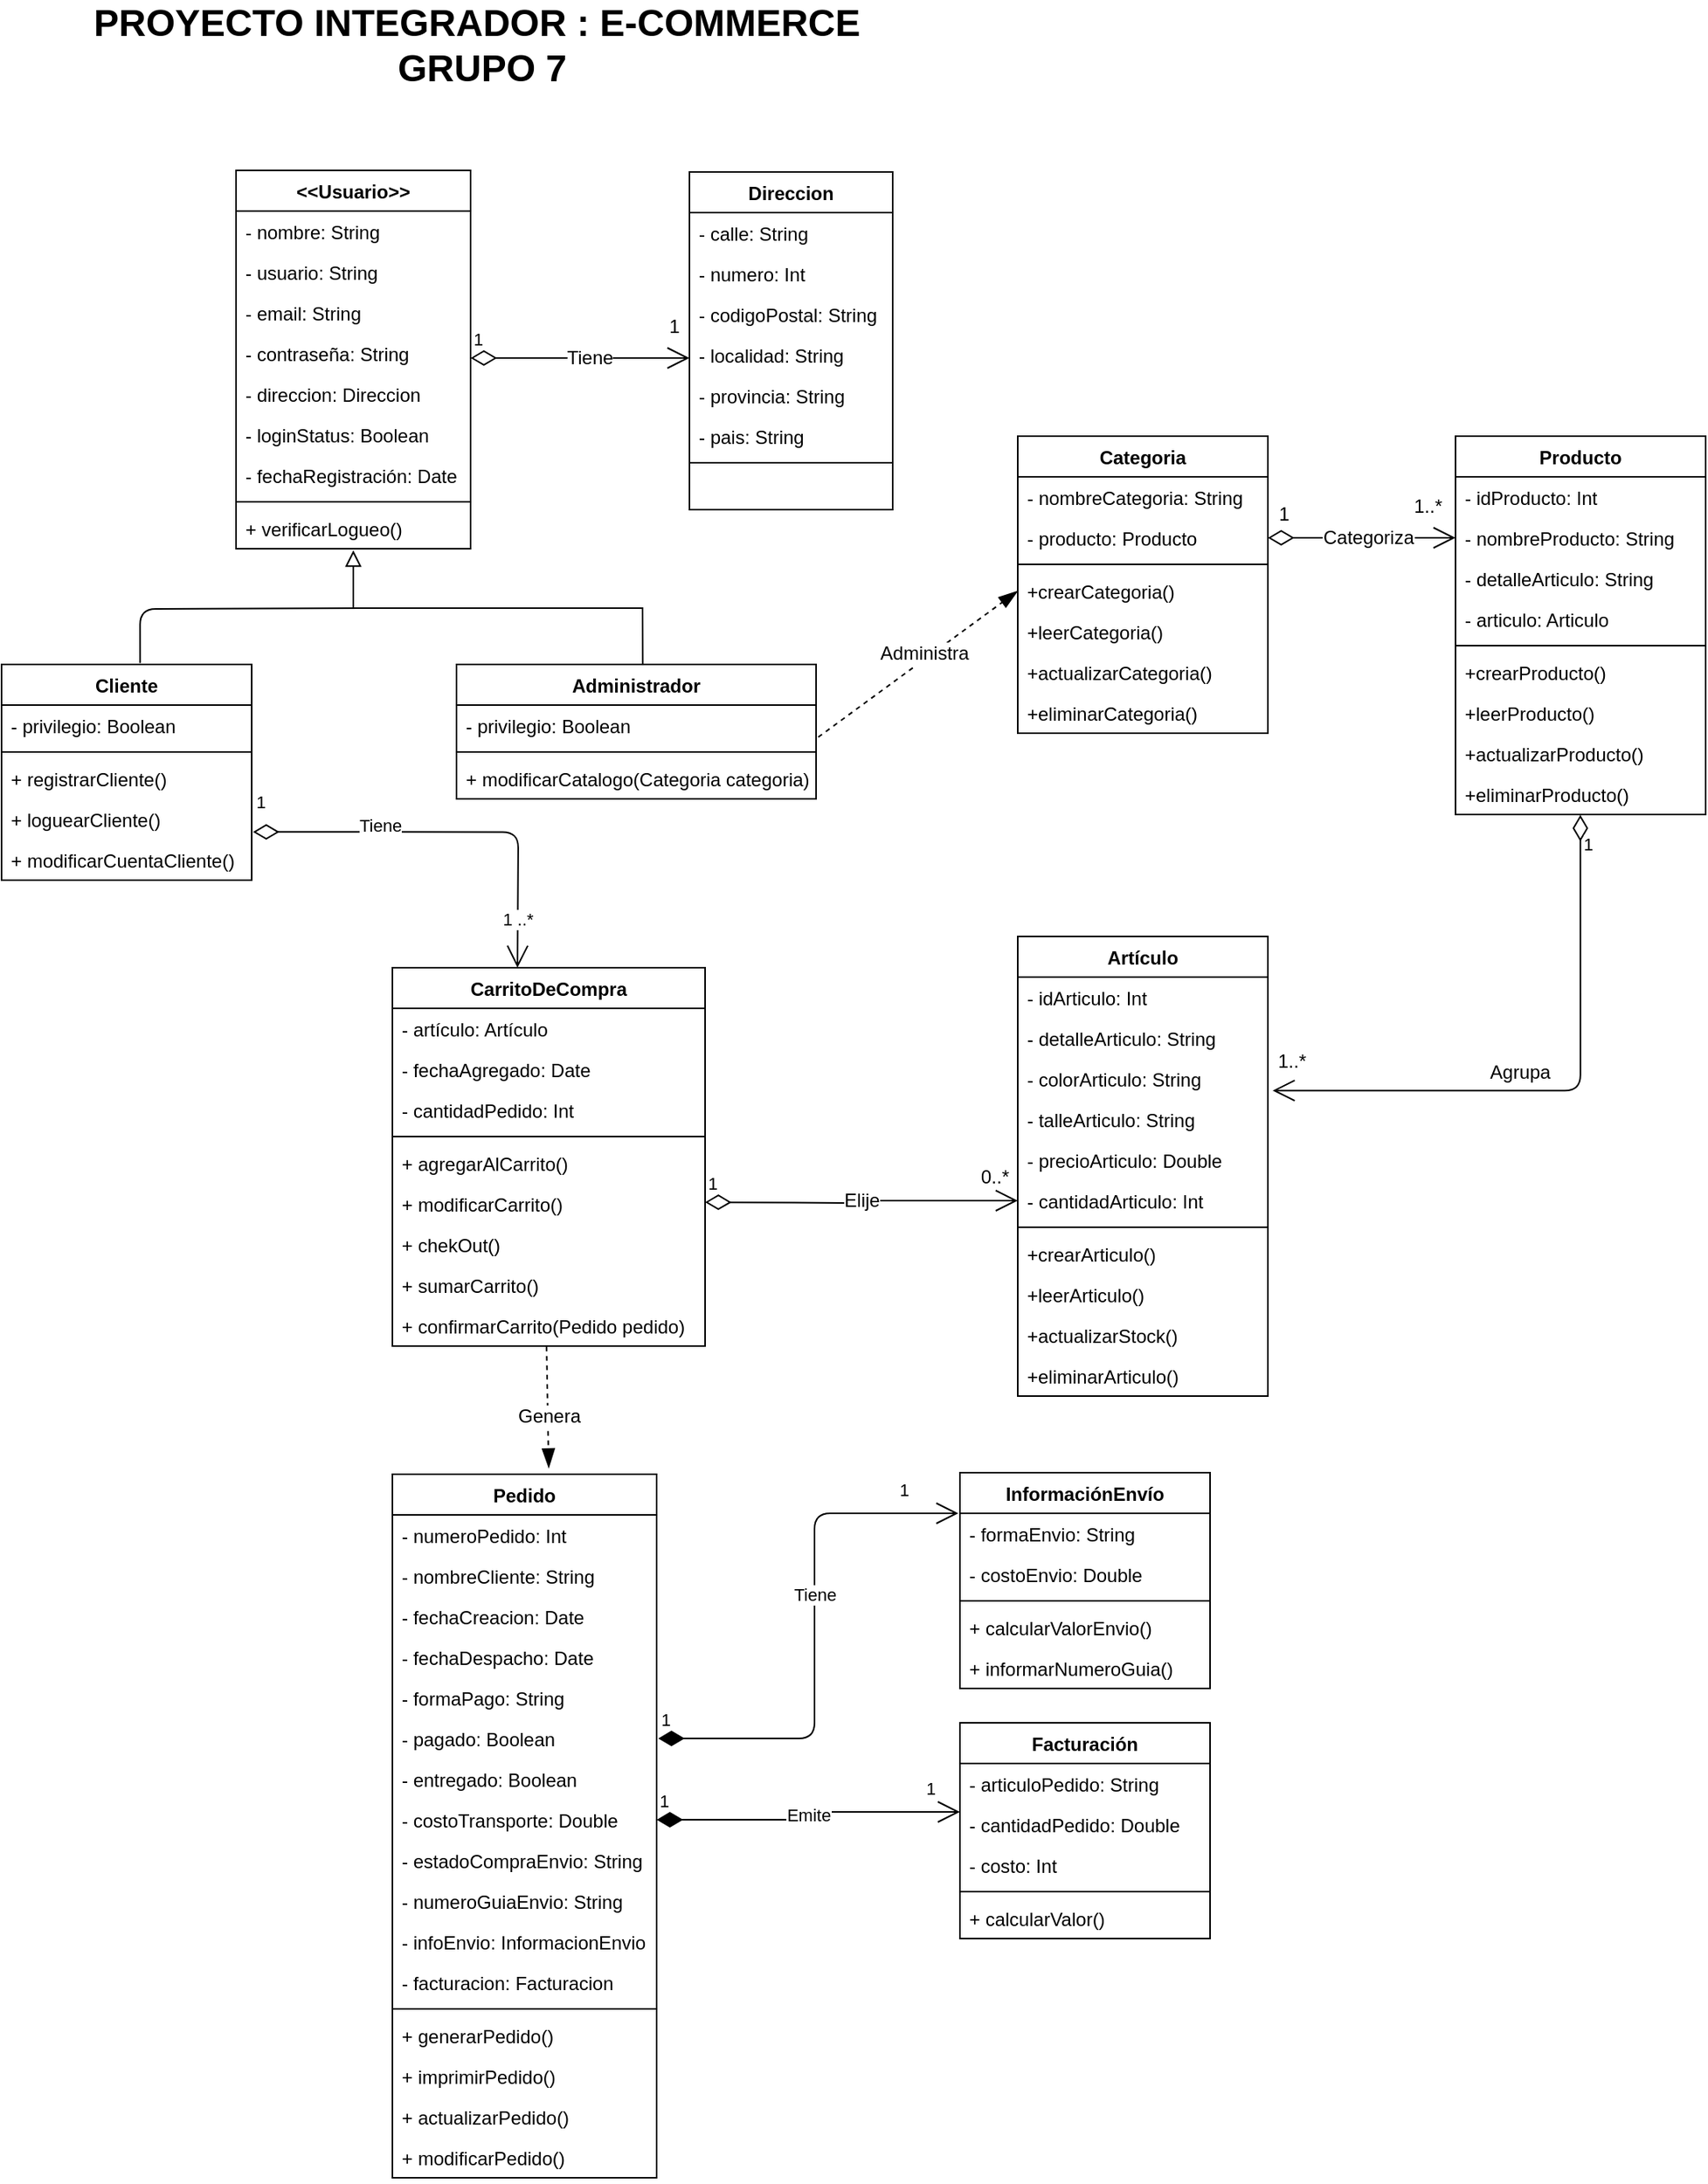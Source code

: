 <mxfile version="12.5.5" type="device"><diagram id="ciMFd6_CBrnLsRwzJrKy" name="Page-1"><mxGraphModel dx="1424" dy="1468" grid="1" gridSize="10" guides="1" tooltips="1" connect="1" arrows="1" fold="1" page="1" pageScale="1" pageWidth="1169" pageHeight="826" math="0" shadow="0"><root><mxCell id="0"/><mxCell id="1" parent="0"/><mxCell id="z8vjfmseeXn0USBV1nfo-12" value="Cliente" style="swimlane;fontStyle=1;align=center;verticalAlign=top;childLayout=stackLayout;horizontal=1;startSize=26;horizontalStack=0;resizeParent=1;resizeParentMax=0;resizeLast=0;collapsible=1;marginBottom=0;" parent="1" vertex="1"><mxGeometry x="270" y="-244" width="160" height="138" as="geometry"/></mxCell><mxCell id="z8vjfmseeXn0USBV1nfo-16" value="- privilegio: Boolean" style="text;strokeColor=none;fillColor=none;align=left;verticalAlign=top;spacingLeft=4;spacingRight=4;overflow=hidden;rotatable=0;points=[[0,0.5],[1,0.5]];portConstraint=eastwest;" parent="z8vjfmseeXn0USBV1nfo-12" vertex="1"><mxGeometry y="26" width="160" height="26" as="geometry"/></mxCell><mxCell id="z8vjfmseeXn0USBV1nfo-14" value="" style="line;strokeWidth=1;fillColor=none;align=left;verticalAlign=middle;spacingTop=-1;spacingLeft=3;spacingRight=3;rotatable=0;labelPosition=right;points=[];portConstraint=eastwest;" parent="z8vjfmseeXn0USBV1nfo-12" vertex="1"><mxGeometry y="52" width="160" height="8" as="geometry"/></mxCell><mxCell id="z8vjfmseeXn0USBV1nfo-15" value="+ registrarCliente()" style="text;strokeColor=none;fillColor=none;align=left;verticalAlign=top;spacingLeft=4;spacingRight=4;overflow=hidden;rotatable=0;points=[[0,0.5],[1,0.5]];portConstraint=eastwest;" parent="z8vjfmseeXn0USBV1nfo-12" vertex="1"><mxGeometry y="60" width="160" height="26" as="geometry"/></mxCell><mxCell id="gzXGclxdogw32uuu3xl3-41" value="+ loguearCliente()" style="text;strokeColor=none;fillColor=none;align=left;verticalAlign=top;spacingLeft=4;spacingRight=4;overflow=hidden;rotatable=0;points=[[0,0.5],[1,0.5]];portConstraint=eastwest;" parent="z8vjfmseeXn0USBV1nfo-12" vertex="1"><mxGeometry y="86" width="160" height="26" as="geometry"/></mxCell><mxCell id="z8vjfmseeXn0USBV1nfo-21" value="+ modificarCuentaCliente()" style="text;strokeColor=none;fillColor=none;align=left;verticalAlign=top;spacingLeft=4;spacingRight=4;overflow=hidden;rotatable=0;points=[[0,0.5],[1,0.5]];portConstraint=eastwest;" parent="z8vjfmseeXn0USBV1nfo-12" vertex="1"><mxGeometry y="112" width="160" height="26" as="geometry"/></mxCell><mxCell id="z8vjfmseeXn0USBV1nfo-22" value="Administrador" style="swimlane;fontStyle=1;align=center;verticalAlign=top;childLayout=stackLayout;horizontal=1;startSize=26;horizontalStack=0;resizeParent=1;resizeParentMax=0;resizeLast=0;collapsible=1;marginBottom=0;" parent="1" vertex="1"><mxGeometry x="561" y="-244" width="230" height="86" as="geometry"/></mxCell><mxCell id="z8vjfmseeXn0USBV1nfo-23" value="- privilegio: Boolean" style="text;strokeColor=none;fillColor=none;align=left;verticalAlign=top;spacingLeft=4;spacingRight=4;overflow=hidden;rotatable=0;points=[[0,0.5],[1,0.5]];portConstraint=eastwest;" parent="z8vjfmseeXn0USBV1nfo-22" vertex="1"><mxGeometry y="26" width="230" height="26" as="geometry"/></mxCell><mxCell id="z8vjfmseeXn0USBV1nfo-24" value="" style="line;strokeWidth=1;fillColor=none;align=left;verticalAlign=middle;spacingTop=-1;spacingLeft=3;spacingRight=3;rotatable=0;labelPosition=right;points=[];portConstraint=eastwest;" parent="z8vjfmseeXn0USBV1nfo-22" vertex="1"><mxGeometry y="52" width="230" height="8" as="geometry"/></mxCell><mxCell id="z8vjfmseeXn0USBV1nfo-25" value="+ modificarCatalogo(Categoria categoria)" style="text;strokeColor=none;fillColor=none;align=left;verticalAlign=top;spacingLeft=4;spacingRight=4;overflow=hidden;rotatable=0;points=[[0,0.5],[1,0.5]];portConstraint=eastwest;" parent="z8vjfmseeXn0USBV1nfo-22" vertex="1"><mxGeometry y="60" width="230" height="26" as="geometry"/></mxCell><mxCell id="z8vjfmseeXn0USBV1nfo-27" value="Pedido" style="swimlane;fontStyle=1;align=center;verticalAlign=top;childLayout=stackLayout;horizontal=1;startSize=26;horizontalStack=0;resizeParent=1;resizeParentMax=0;resizeLast=0;collapsible=1;marginBottom=0;" parent="1" vertex="1"><mxGeometry x="520" y="274" width="169" height="450" as="geometry"/></mxCell><mxCell id="z8vjfmseeXn0USBV1nfo-28" value="- numeroPedido: Int" style="text;strokeColor=none;fillColor=none;align=left;verticalAlign=top;spacingLeft=4;spacingRight=4;overflow=hidden;rotatable=0;points=[[0,0.5],[1,0.5]];portConstraint=eastwest;" parent="z8vjfmseeXn0USBV1nfo-27" vertex="1"><mxGeometry y="26" width="169" height="26" as="geometry"/></mxCell><mxCell id="z8vjfmseeXn0USBV1nfo-33" value="- nombreCliente: String" style="text;strokeColor=none;fillColor=none;align=left;verticalAlign=top;spacingLeft=4;spacingRight=4;overflow=hidden;rotatable=0;points=[[0,0.5],[1,0.5]];portConstraint=eastwest;" parent="z8vjfmseeXn0USBV1nfo-27" vertex="1"><mxGeometry y="52" width="169" height="26" as="geometry"/></mxCell><mxCell id="z8vjfmseeXn0USBV1nfo-31" value="- fechaCreacion: Date" style="text;strokeColor=none;fillColor=none;align=left;verticalAlign=top;spacingLeft=4;spacingRight=4;overflow=hidden;rotatable=0;points=[[0,0.5],[1,0.5]];portConstraint=eastwest;" parent="z8vjfmseeXn0USBV1nfo-27" vertex="1"><mxGeometry y="78" width="169" height="26" as="geometry"/></mxCell><mxCell id="z8vjfmseeXn0USBV1nfo-32" value="- fechaDespacho: Date" style="text;strokeColor=none;fillColor=none;align=left;verticalAlign=top;spacingLeft=4;spacingRight=4;overflow=hidden;rotatable=0;points=[[0,0.5],[1,0.5]];portConstraint=eastwest;" parent="z8vjfmseeXn0USBV1nfo-27" vertex="1"><mxGeometry y="104" width="169" height="26" as="geometry"/></mxCell><mxCell id="eNf4bwYAa27LrFW_4d_q-90" value="- formaPago: String" style="text;strokeColor=none;fillColor=none;align=left;verticalAlign=top;spacingLeft=4;spacingRight=4;overflow=hidden;rotatable=0;points=[[0,0.5],[1,0.5]];portConstraint=eastwest;" vertex="1" parent="z8vjfmseeXn0USBV1nfo-27"><mxGeometry y="130" width="169" height="26" as="geometry"/></mxCell><mxCell id="eNf4bwYAa27LrFW_4d_q-91" value="- pagado: Boolean" style="text;strokeColor=none;fillColor=none;align=left;verticalAlign=top;spacingLeft=4;spacingRight=4;overflow=hidden;rotatable=0;points=[[0,0.5],[1,0.5]];portConstraint=eastwest;" vertex="1" parent="z8vjfmseeXn0USBV1nfo-27"><mxGeometry y="156" width="169" height="26" as="geometry"/></mxCell><mxCell id="eNf4bwYAa27LrFW_4d_q-92" value="- entregado: Boolean" style="text;strokeColor=none;fillColor=none;align=left;verticalAlign=top;spacingLeft=4;spacingRight=4;overflow=hidden;rotatable=0;points=[[0,0.5],[1,0.5]];portConstraint=eastwest;" vertex="1" parent="z8vjfmseeXn0USBV1nfo-27"><mxGeometry y="182" width="169" height="26" as="geometry"/></mxCell><mxCell id="z8vjfmseeXn0USBV1nfo-34" value="- costoTransporte: Double" style="text;strokeColor=none;fillColor=none;align=left;verticalAlign=top;spacingLeft=4;spacingRight=4;overflow=hidden;rotatable=0;points=[[0,0.5],[1,0.5]];portConstraint=eastwest;" parent="z8vjfmseeXn0USBV1nfo-27" vertex="1"><mxGeometry y="208" width="169" height="26" as="geometry"/></mxCell><mxCell id="eNf4bwYAa27LrFW_4d_q-93" value="- estadoCompraEnvio: String" style="text;strokeColor=none;fillColor=none;align=left;verticalAlign=top;spacingLeft=4;spacingRight=4;overflow=hidden;rotatable=0;points=[[0,0.5],[1,0.5]];portConstraint=eastwest;" vertex="1" parent="z8vjfmseeXn0USBV1nfo-27"><mxGeometry y="234" width="169" height="26" as="geometry"/></mxCell><mxCell id="z8vjfmseeXn0USBV1nfo-35" value="- numeroGuiaEnvio: String" style="text;strokeColor=none;fillColor=none;align=left;verticalAlign=top;spacingLeft=4;spacingRight=4;overflow=hidden;rotatable=0;points=[[0,0.5],[1,0.5]];portConstraint=eastwest;" parent="z8vjfmseeXn0USBV1nfo-27" vertex="1"><mxGeometry y="260" width="169" height="26" as="geometry"/></mxCell><mxCell id="eNf4bwYAa27LrFW_4d_q-88" value="- infoEnvio: InformacionEnvio" style="text;strokeColor=none;fillColor=none;align=left;verticalAlign=top;spacingLeft=4;spacingRight=4;overflow=hidden;rotatable=0;points=[[0,0.5],[1,0.5]];portConstraint=eastwest;" vertex="1" parent="z8vjfmseeXn0USBV1nfo-27"><mxGeometry y="286" width="169" height="26" as="geometry"/></mxCell><mxCell id="eNf4bwYAa27LrFW_4d_q-89" value="- facturacion: Facturacion" style="text;strokeColor=none;fillColor=none;align=left;verticalAlign=top;spacingLeft=4;spacingRight=4;overflow=hidden;rotatable=0;points=[[0,0.5],[1,0.5]];portConstraint=eastwest;" vertex="1" parent="z8vjfmseeXn0USBV1nfo-27"><mxGeometry y="312" width="169" height="26" as="geometry"/></mxCell><mxCell id="z8vjfmseeXn0USBV1nfo-29" value="" style="line;strokeWidth=1;fillColor=none;align=left;verticalAlign=middle;spacingTop=-1;spacingLeft=3;spacingRight=3;rotatable=0;labelPosition=right;points=[];portConstraint=eastwest;" parent="z8vjfmseeXn0USBV1nfo-27" vertex="1"><mxGeometry y="338" width="169" height="8" as="geometry"/></mxCell><mxCell id="z8vjfmseeXn0USBV1nfo-30" value="+ generarPedido()" style="text;strokeColor=none;fillColor=none;align=left;verticalAlign=top;spacingLeft=4;spacingRight=4;overflow=hidden;rotatable=0;points=[[0,0.5],[1,0.5]];portConstraint=eastwest;" parent="z8vjfmseeXn0USBV1nfo-27" vertex="1"><mxGeometry y="346" width="169" height="26" as="geometry"/></mxCell><mxCell id="oRKr5D76YfQL9CyraVDA-19" value="+ imprimirPedido()" style="text;strokeColor=none;fillColor=none;align=left;verticalAlign=top;spacingLeft=4;spacingRight=4;overflow=hidden;rotatable=0;points=[[0,0.5],[1,0.5]];portConstraint=eastwest;" parent="z8vjfmseeXn0USBV1nfo-27" vertex="1"><mxGeometry y="372" width="169" height="26" as="geometry"/></mxCell><mxCell id="oRKr5D76YfQL9CyraVDA-20" value="+ actualizarPedido()" style="text;strokeColor=none;fillColor=none;align=left;verticalAlign=top;spacingLeft=4;spacingRight=4;overflow=hidden;rotatable=0;points=[[0,0.5],[1,0.5]];portConstraint=eastwest;" parent="z8vjfmseeXn0USBV1nfo-27" vertex="1"><mxGeometry y="398" width="169" height="26" as="geometry"/></mxCell><mxCell id="oRKr5D76YfQL9CyraVDA-21" value="+ modificarPedido()" style="text;strokeColor=none;fillColor=none;align=left;verticalAlign=top;spacingLeft=4;spacingRight=4;overflow=hidden;rotatable=0;points=[[0,0.5],[1,0.5]];portConstraint=eastwest;" parent="z8vjfmseeXn0USBV1nfo-27" vertex="1"><mxGeometry y="424" width="169" height="26" as="geometry"/></mxCell><mxCell id="z8vjfmseeXn0USBV1nfo-36" value="InformaciónEnvío" style="swimlane;fontStyle=1;align=center;verticalAlign=top;childLayout=stackLayout;horizontal=1;startSize=26;horizontalStack=0;resizeParent=1;resizeParentMax=0;resizeLast=0;collapsible=1;marginBottom=0;" parent="1" vertex="1"><mxGeometry x="883" y="273" width="160" height="138" as="geometry"/></mxCell><mxCell id="z8vjfmseeXn0USBV1nfo-40" value="- formaEnvio: String" style="text;strokeColor=none;fillColor=none;align=left;verticalAlign=top;spacingLeft=4;spacingRight=4;overflow=hidden;rotatable=0;points=[[0,0.5],[1,0.5]];portConstraint=eastwest;" parent="z8vjfmseeXn0USBV1nfo-36" vertex="1"><mxGeometry y="26" width="160" height="26" as="geometry"/></mxCell><mxCell id="z8vjfmseeXn0USBV1nfo-41" value="- costoEnvio: Double" style="text;strokeColor=none;fillColor=none;align=left;verticalAlign=top;spacingLeft=4;spacingRight=4;overflow=hidden;rotatable=0;points=[[0,0.5],[1,0.5]];portConstraint=eastwest;" parent="z8vjfmseeXn0USBV1nfo-36" vertex="1"><mxGeometry y="52" width="160" height="26" as="geometry"/></mxCell><mxCell id="z8vjfmseeXn0USBV1nfo-38" value="" style="line;strokeWidth=1;fillColor=none;align=left;verticalAlign=middle;spacingTop=-1;spacingLeft=3;spacingRight=3;rotatable=0;labelPosition=right;points=[];portConstraint=eastwest;" parent="z8vjfmseeXn0USBV1nfo-36" vertex="1"><mxGeometry y="78" width="160" height="8" as="geometry"/></mxCell><mxCell id="z8vjfmseeXn0USBV1nfo-39" value="+ calcularValorEnvio()" style="text;strokeColor=none;fillColor=none;align=left;verticalAlign=top;spacingLeft=4;spacingRight=4;overflow=hidden;rotatable=0;points=[[0,0.5],[1,0.5]];portConstraint=eastwest;" parent="z8vjfmseeXn0USBV1nfo-36" vertex="1"><mxGeometry y="86" width="160" height="26" as="geometry"/></mxCell><mxCell id="gzXGclxdogw32uuu3xl3-47" value="+ informarNumeroGuia()" style="text;strokeColor=none;fillColor=none;align=left;verticalAlign=top;spacingLeft=4;spacingRight=4;overflow=hidden;rotatable=0;points=[[0,0.5],[1,0.5]];portConstraint=eastwest;" parent="z8vjfmseeXn0USBV1nfo-36" vertex="1"><mxGeometry y="112" width="160" height="26" as="geometry"/></mxCell><mxCell id="z8vjfmseeXn0USBV1nfo-43" value="Facturación" style="swimlane;fontStyle=1;align=center;verticalAlign=top;childLayout=stackLayout;horizontal=1;startSize=26;horizontalStack=0;resizeParent=1;resizeParentMax=0;resizeLast=0;collapsible=1;marginBottom=0;" parent="1" vertex="1"><mxGeometry x="883" y="433" width="160" height="138" as="geometry"/></mxCell><mxCell id="z8vjfmseeXn0USBV1nfo-47" value="- articuloPedido: String" style="text;strokeColor=none;fillColor=none;align=left;verticalAlign=top;spacingLeft=4;spacingRight=4;overflow=hidden;rotatable=0;points=[[0,0.5],[1,0.5]];portConstraint=eastwest;" parent="z8vjfmseeXn0USBV1nfo-43" vertex="1"><mxGeometry y="26" width="160" height="26" as="geometry"/></mxCell><mxCell id="z8vjfmseeXn0USBV1nfo-48" value="- cantidadPedido: Double" style="text;strokeColor=none;fillColor=none;align=left;verticalAlign=top;spacingLeft=4;spacingRight=4;overflow=hidden;rotatable=0;points=[[0,0.5],[1,0.5]];portConstraint=eastwest;" parent="z8vjfmseeXn0USBV1nfo-43" vertex="1"><mxGeometry y="52" width="160" height="26" as="geometry"/></mxCell><mxCell id="z8vjfmseeXn0USBV1nfo-49" value="- costo: Int" style="text;strokeColor=none;fillColor=none;align=left;verticalAlign=top;spacingLeft=4;spacingRight=4;overflow=hidden;rotatable=0;points=[[0,0.5],[1,0.5]];portConstraint=eastwest;" parent="z8vjfmseeXn0USBV1nfo-43" vertex="1"><mxGeometry y="78" width="160" height="26" as="geometry"/></mxCell><mxCell id="z8vjfmseeXn0USBV1nfo-45" value="" style="line;strokeWidth=1;fillColor=none;align=left;verticalAlign=middle;spacingTop=-1;spacingLeft=3;spacingRight=3;rotatable=0;labelPosition=right;points=[];portConstraint=eastwest;" parent="z8vjfmseeXn0USBV1nfo-43" vertex="1"><mxGeometry y="104" width="160" height="8" as="geometry"/></mxCell><mxCell id="z8vjfmseeXn0USBV1nfo-46" value="+ calcularValor()" style="text;strokeColor=none;fillColor=none;align=left;verticalAlign=top;spacingLeft=4;spacingRight=4;overflow=hidden;rotatable=0;points=[[0,0.5],[1,0.5]];portConstraint=eastwest;" parent="z8vjfmseeXn0USBV1nfo-43" vertex="1"><mxGeometry y="112" width="160" height="26" as="geometry"/></mxCell><mxCell id="z8vjfmseeXn0USBV1nfo-51" value="CarritoDeCompra" style="swimlane;fontStyle=1;align=center;verticalAlign=top;childLayout=stackLayout;horizontal=1;startSize=26;horizontalStack=0;resizeParent=1;resizeParentMax=0;resizeLast=0;collapsible=1;marginBottom=0;" parent="1" vertex="1"><mxGeometry x="520" y="-50" width="200" height="242" as="geometry"/></mxCell><mxCell id="z8vjfmseeXn0USBV1nfo-62" value="- artículo: Artículo" style="text;strokeColor=none;fillColor=none;align=left;verticalAlign=top;spacingLeft=4;spacingRight=4;overflow=hidden;rotatable=0;points=[[0,0.5],[1,0.5]];portConstraint=eastwest;" parent="z8vjfmseeXn0USBV1nfo-51" vertex="1"><mxGeometry y="26" width="200" height="26" as="geometry"/></mxCell><mxCell id="z8vjfmseeXn0USBV1nfo-64" value="- fechaAgregado: Date " style="text;strokeColor=none;fillColor=none;align=left;verticalAlign=top;spacingLeft=4;spacingRight=4;overflow=hidden;rotatable=0;points=[[0,0.5],[1,0.5]];portConstraint=eastwest;" parent="z8vjfmseeXn0USBV1nfo-51" vertex="1"><mxGeometry y="52" width="200" height="26" as="geometry"/></mxCell><mxCell id="z8vjfmseeXn0USBV1nfo-63" value="- cantidadPedido: Int" style="text;strokeColor=none;fillColor=none;align=left;verticalAlign=top;spacingLeft=4;spacingRight=4;overflow=hidden;rotatable=0;points=[[0,0.5],[1,0.5]];portConstraint=eastwest;" parent="z8vjfmseeXn0USBV1nfo-51" vertex="1"><mxGeometry y="78" width="200" height="26" as="geometry"/></mxCell><mxCell id="z8vjfmseeXn0USBV1nfo-53" value="" style="line;strokeWidth=1;fillColor=none;align=left;verticalAlign=middle;spacingTop=-1;spacingLeft=3;spacingRight=3;rotatable=0;labelPosition=right;points=[];portConstraint=eastwest;" parent="z8vjfmseeXn0USBV1nfo-51" vertex="1"><mxGeometry y="104" width="200" height="8" as="geometry"/></mxCell><mxCell id="z8vjfmseeXn0USBV1nfo-54" value="+ agregarAlCarrito()" style="text;strokeColor=none;fillColor=none;align=left;verticalAlign=top;spacingLeft=4;spacingRight=4;overflow=hidden;rotatable=0;points=[[0,0.5],[1,0.5]];portConstraint=eastwest;" parent="z8vjfmseeXn0USBV1nfo-51" vertex="1"><mxGeometry y="112" width="200" height="26" as="geometry"/></mxCell><mxCell id="z8vjfmseeXn0USBV1nfo-66" value="+ modificarCarrito()" style="text;strokeColor=none;fillColor=none;align=left;verticalAlign=top;spacingLeft=4;spacingRight=4;overflow=hidden;rotatable=0;points=[[0,0.5],[1,0.5]];portConstraint=eastwest;" parent="z8vjfmseeXn0USBV1nfo-51" vertex="1"><mxGeometry y="138" width="200" height="26" as="geometry"/></mxCell><mxCell id="z8vjfmseeXn0USBV1nfo-65" value="+ chekOut()" style="text;strokeColor=none;fillColor=none;align=left;verticalAlign=top;spacingLeft=4;spacingRight=4;overflow=hidden;rotatable=0;points=[[0,0.5],[1,0.5]];portConstraint=eastwest;" parent="z8vjfmseeXn0USBV1nfo-51" vertex="1"><mxGeometry y="164" width="200" height="26" as="geometry"/></mxCell><mxCell id="eNf4bwYAa27LrFW_4d_q-108" value="+ sumarCarrito()" style="text;strokeColor=none;fillColor=none;align=left;verticalAlign=top;spacingLeft=4;spacingRight=4;overflow=hidden;rotatable=0;points=[[0,0.5],[1,0.5]];portConstraint=eastwest;" vertex="1" parent="z8vjfmseeXn0USBV1nfo-51"><mxGeometry y="190" width="200" height="26" as="geometry"/></mxCell><mxCell id="eNf4bwYAa27LrFW_4d_q-120" value="+ confirmarCarrito(Pedido pedido)" style="text;strokeColor=none;fillColor=none;align=left;verticalAlign=top;spacingLeft=4;spacingRight=4;overflow=hidden;rotatable=0;points=[[0,0.5],[1,0.5]];portConstraint=eastwest;" vertex="1" parent="z8vjfmseeXn0USBV1nfo-51"><mxGeometry y="216" width="200" height="26" as="geometry"/></mxCell><mxCell id="gzXGclxdogw32uuu3xl3-18" value="Extends" style="endArrow=block;endSize=8;endFill=0;strokeColor=#000000;fontColor=none;shadow=0;horizontal=0;verticalAlign=top;labelBackgroundColor=none;noLabel=1;startSize=1;jumpStyle=none;rounded=0;entryX=0.5;entryY=1.038;entryDx=0;entryDy=0;entryPerimeter=0;exitX=0.518;exitY=-0.003;exitDx=0;exitDy=0;exitPerimeter=0;" parent="1" source="z8vjfmseeXn0USBV1nfo-22" edge="1" target="z8vjfmseeXn0USBV1nfo-8"><mxGeometry x="1" y="164" width="160" relative="1" as="geometry"><mxPoint x="386" y="141.579" as="sourcePoint"/><mxPoint x="495" y="-342" as="targetPoint"/><mxPoint x="-2" y="-1" as="offset"/><Array as="points"><mxPoint x="680" y="-280"/><mxPoint x="495" y="-280"/></Array></mxGeometry></mxCell><mxCell id="gzXGclxdogw32uuu3xl3-21" value="Artículo" style="swimlane;fontStyle=1;align=center;verticalAlign=top;childLayout=stackLayout;horizontal=1;startSize=26;horizontalStack=0;resizeParent=1;resizeParentMax=0;resizeLast=0;collapsible=1;marginBottom=0;fontColor=#000000;html=0;" parent="1" vertex="1"><mxGeometry x="920" y="-70" width="160" height="294" as="geometry"/></mxCell><mxCell id="gzXGclxdogw32uuu3xl3-22" value="- idArticulo: Int" style="text;strokeColor=none;fillColor=none;align=left;verticalAlign=top;spacingLeft=4;spacingRight=4;overflow=hidden;rotatable=0;points=[[0,0.5],[1,0.5]];portConstraint=eastwest;" parent="gzXGclxdogw32uuu3xl3-21" vertex="1"><mxGeometry y="26" width="160" height="26" as="geometry"/></mxCell><mxCell id="gzXGclxdogw32uuu3xl3-32" value="- detalleArticulo: String" style="text;strokeColor=none;fillColor=none;align=left;verticalAlign=top;spacingLeft=4;spacingRight=4;overflow=hidden;rotatable=0;points=[[0,0.5],[1,0.5]];portConstraint=eastwest;" parent="gzXGclxdogw32uuu3xl3-21" vertex="1"><mxGeometry y="52" width="160" height="26" as="geometry"/></mxCell><mxCell id="gzXGclxdogw32uuu3xl3-38" value="- colorArticulo: String" style="text;strokeColor=none;fillColor=none;align=left;verticalAlign=top;spacingLeft=4;spacingRight=4;overflow=hidden;rotatable=0;points=[[0,0.5],[1,0.5]];portConstraint=eastwest;" parent="gzXGclxdogw32uuu3xl3-21" vertex="1"><mxGeometry y="78" width="160" height="26" as="geometry"/></mxCell><mxCell id="gzXGclxdogw32uuu3xl3-37" value="- talleArticulo: String" style="text;strokeColor=none;fillColor=none;align=left;verticalAlign=top;spacingLeft=4;spacingRight=4;overflow=hidden;rotatable=0;points=[[0,0.5],[1,0.5]];portConstraint=eastwest;" parent="gzXGclxdogw32uuu3xl3-21" vertex="1"><mxGeometry y="104" width="160" height="26" as="geometry"/></mxCell><mxCell id="gzXGclxdogw32uuu3xl3-35" value="- precioArticulo: Double" style="text;strokeColor=none;fillColor=none;align=left;verticalAlign=top;spacingLeft=4;spacingRight=4;overflow=hidden;rotatable=0;points=[[0,0.5],[1,0.5]];portConstraint=eastwest;" parent="gzXGclxdogw32uuu3xl3-21" vertex="1"><mxGeometry y="130" width="160" height="26" as="geometry"/></mxCell><mxCell id="eNf4bwYAa27LrFW_4d_q-66" value="- cantidadArticulo: Int" style="text;strokeColor=none;fillColor=none;align=left;verticalAlign=top;spacingLeft=4;spacingRight=4;overflow=hidden;rotatable=0;points=[[0,0.5],[1,0.5]];portConstraint=eastwest;" vertex="1" parent="gzXGclxdogw32uuu3xl3-21"><mxGeometry y="156" width="160" height="26" as="geometry"/></mxCell><mxCell id="gzXGclxdogw32uuu3xl3-23" value="" style="line;strokeWidth=1;fillColor=none;align=left;verticalAlign=middle;spacingTop=-1;spacingLeft=3;spacingRight=3;rotatable=0;labelPosition=right;points=[];portConstraint=eastwest;" parent="gzXGclxdogw32uuu3xl3-21" vertex="1"><mxGeometry y="182" width="160" height="8" as="geometry"/></mxCell><mxCell id="oRKr5D76YfQL9CyraVDA-6" value="+crearArticulo()" style="text;strokeColor=none;fillColor=none;align=left;verticalAlign=top;spacingLeft=4;spacingRight=4;overflow=hidden;rotatable=0;points=[[0,0.5],[1,0.5]];portConstraint=eastwest;" parent="gzXGclxdogw32uuu3xl3-21" vertex="1"><mxGeometry y="190" width="160" height="26" as="geometry"/></mxCell><mxCell id="oRKr5D76YfQL9CyraVDA-7" value="+leerArticulo()" style="text;strokeColor=none;fillColor=none;align=left;verticalAlign=top;spacingLeft=4;spacingRight=4;overflow=hidden;rotatable=0;points=[[0,0.5],[1,0.5]];portConstraint=eastwest;" parent="gzXGclxdogw32uuu3xl3-21" vertex="1"><mxGeometry y="216" width="160" height="26" as="geometry"/></mxCell><mxCell id="oRKr5D76YfQL9CyraVDA-8" value="+actualizarStock()" style="text;strokeColor=none;fillColor=none;align=left;verticalAlign=top;spacingLeft=4;spacingRight=4;overflow=hidden;rotatable=0;points=[[0,0.5],[1,0.5]];portConstraint=eastwest;" parent="gzXGclxdogw32uuu3xl3-21" vertex="1"><mxGeometry y="242" width="160" height="26" as="geometry"/></mxCell><mxCell id="oRKr5D76YfQL9CyraVDA-9" value="+eliminarArticulo()" style="text;strokeColor=none;fillColor=none;align=left;verticalAlign=top;spacingLeft=4;spacingRight=4;overflow=hidden;rotatable=0;points=[[0,0.5],[1,0.5]];portConstraint=eastwest;" parent="gzXGclxdogw32uuu3xl3-21" vertex="1"><mxGeometry y="268" width="160" height="26" as="geometry"/></mxCell><mxCell id="gzXGclxdogw32uuu3xl3-49" value="" style="endArrow=blockThin;endSize=10;dashed=1;html=1;shadow=0;labelBackgroundColor=none;strokeColor=#000000;fontColor=#000000;endFill=1;exitX=1.006;exitY=0.789;exitDx=0;exitDy=0;exitPerimeter=0;entryX=0;entryY=0.5;entryDx=0;entryDy=0;" parent="1" source="z8vjfmseeXn0USBV1nfo-23" target="eNf4bwYAa27LrFW_4d_q-62" edge="1"><mxGeometry width="160" relative="1" as="geometry"><mxPoint x="615.795" y="260" as="sourcePoint"/><mxPoint x="960" y="-150" as="targetPoint"/><Array as="points"/></mxGeometry></mxCell><mxCell id="eNf4bwYAa27LrFW_4d_q-74" value="Administra" style="text;html=1;align=center;verticalAlign=middle;resizable=0;points=[];labelBackgroundColor=#ffffff;" vertex="1" connectable="0" parent="gzXGclxdogw32uuu3xl3-49"><mxGeometry x="0.26" y="1" relative="1" as="geometry"><mxPoint x="-12.45" y="5.4" as="offset"/></mxGeometry></mxCell><mxCell id="z8vjfmseeXn0USBV1nfo-5" value="&lt;&lt;Usuario&gt;&gt;" style="swimlane;fontStyle=1;align=center;verticalAlign=top;childLayout=stackLayout;horizontal=1;startSize=26;horizontalStack=0;resizeParent=1;resizeParentMax=0;resizeLast=0;collapsible=1;marginBottom=0;" parent="1" vertex="1"><mxGeometry x="420" y="-560" width="150" height="242" as="geometry"><mxRectangle width="110" height="26" as="alternateBounds"/></mxGeometry></mxCell><mxCell id="oRKr5D76YfQL9CyraVDA-12" value="- nombre: String" style="text;strokeColor=none;fillColor=none;align=left;verticalAlign=top;spacingLeft=4;spacingRight=4;overflow=hidden;rotatable=0;points=[[0,0.5],[1,0.5]];portConstraint=eastwest;" parent="z8vjfmseeXn0USBV1nfo-5" vertex="1"><mxGeometry y="26" width="150" height="26" as="geometry"/></mxCell><mxCell id="z8vjfmseeXn0USBV1nfo-6" value="- usuario: String" style="text;strokeColor=none;fillColor=none;align=left;verticalAlign=top;spacingLeft=4;spacingRight=4;overflow=hidden;rotatable=0;points=[[0,0.5],[1,0.5]];portConstraint=eastwest;" parent="z8vjfmseeXn0USBV1nfo-5" vertex="1"><mxGeometry y="52" width="150" height="26" as="geometry"/></mxCell><mxCell id="gzXGclxdogw32uuu3xl3-1" value="- email: String" style="text;strokeColor=none;fillColor=none;align=left;verticalAlign=top;spacingLeft=4;spacingRight=4;overflow=hidden;rotatable=0;points=[[0,0.5],[1,0.5]];portConstraint=eastwest;" parent="z8vjfmseeXn0USBV1nfo-5" vertex="1"><mxGeometry y="78" width="150" height="26" as="geometry"/></mxCell><mxCell id="z8vjfmseeXn0USBV1nfo-9" value="- contraseña: String" style="text;strokeColor=none;fillColor=none;align=left;verticalAlign=top;spacingLeft=4;spacingRight=4;overflow=hidden;rotatable=0;points=[[0,0.5],[1,0.5]];portConstraint=eastwest;" parent="z8vjfmseeXn0USBV1nfo-5" vertex="1"><mxGeometry y="104" width="150" height="26" as="geometry"/></mxCell><mxCell id="eNf4bwYAa27LrFW_4d_q-37" value="- direccion: Direccion" style="text;strokeColor=none;fillColor=none;align=left;verticalAlign=top;spacingLeft=4;spacingRight=4;overflow=hidden;rotatable=0;points=[[0,0.5],[1,0.5]];portConstraint=eastwest;" vertex="1" parent="z8vjfmseeXn0USBV1nfo-5"><mxGeometry y="130" width="150" height="26" as="geometry"/></mxCell><mxCell id="z8vjfmseeXn0USBV1nfo-11" value="- loginStatus: Boolean" style="text;strokeColor=none;fillColor=none;align=left;verticalAlign=top;spacingLeft=4;spacingRight=4;overflow=hidden;rotatable=0;points=[[0,0.5],[1,0.5]];portConstraint=eastwest;" parent="z8vjfmseeXn0USBV1nfo-5" vertex="1"><mxGeometry y="156" width="150" height="26" as="geometry"/></mxCell><mxCell id="z8vjfmseeXn0USBV1nfo-10" value="- fechaRegistración: Date" style="text;strokeColor=none;fillColor=none;align=left;verticalAlign=top;spacingLeft=4;spacingRight=4;overflow=hidden;rotatable=0;points=[[0,0.5],[1,0.5]];portConstraint=eastwest;" parent="z8vjfmseeXn0USBV1nfo-5" vertex="1"><mxGeometry y="182" width="150" height="26" as="geometry"/></mxCell><mxCell id="z8vjfmseeXn0USBV1nfo-7" value="" style="line;strokeWidth=1;fillColor=none;align=left;verticalAlign=middle;spacingTop=-1;spacingLeft=3;spacingRight=3;rotatable=0;labelPosition=right;points=[];portConstraint=eastwest;" parent="z8vjfmseeXn0USBV1nfo-5" vertex="1"><mxGeometry y="208" width="150" height="8" as="geometry"/></mxCell><mxCell id="z8vjfmseeXn0USBV1nfo-8" value="+ verificarLogueo()" style="text;strokeColor=none;fillColor=none;align=left;verticalAlign=top;spacingLeft=4;spacingRight=4;overflow=hidden;rotatable=0;points=[[0,0.5],[1,0.5]];portConstraint=eastwest;" parent="z8vjfmseeXn0USBV1nfo-5" vertex="1"><mxGeometry y="216" width="150" height="26" as="geometry"/></mxCell><mxCell id="oRKr5D76YfQL9CyraVDA-22" value="PROYECTO INTEGRADOR : E-COMMERCE&amp;nbsp; GRUPO 7" style="text;html=1;strokeColor=none;fillColor=none;align=center;verticalAlign=middle;whiteSpace=wrap;rounded=0;fontSize=24;fontStyle=1" parent="1" vertex="1"><mxGeometry x="320" y="-650" width="515" height="20" as="geometry"/></mxCell><mxCell id="oRKr5D76YfQL9CyraVDA-36" value="1" style="endArrow=open;html=1;endSize=12;startArrow=diamondThin;startSize=14;startFill=0;edgeStyle=orthogonalEdgeStyle;align=left;verticalAlign=bottom;fontSize=11;exitX=1.005;exitY=-0.186;exitDx=0;exitDy=0;exitPerimeter=0;" parent="1" edge="1" source="z8vjfmseeXn0USBV1nfo-21"><mxGeometry x="-1.0" y="10" relative="1" as="geometry"><mxPoint x="420" y="-80" as="sourcePoint"/><mxPoint x="600" y="-50" as="targetPoint"/><mxPoint as="offset"/></mxGeometry></mxCell><mxCell id="oRKr5D76YfQL9CyraVDA-38" value="Tiene" style="text;html=1;align=center;verticalAlign=middle;resizable=0;points=[];labelBackgroundColor=#ffffff;fontSize=11;" parent="oRKr5D76YfQL9CyraVDA-36" vertex="1" connectable="0"><mxGeometry x="-0.137" y="4" relative="1" as="geometry"><mxPoint x="-29.97" as="offset"/></mxGeometry></mxCell><mxCell id="oRKr5D76YfQL9CyraVDA-41" value="1 ..*" style="text;html=1;align=center;verticalAlign=middle;resizable=0;points=[];labelBackgroundColor=#ffffff;fontSize=11;" parent="oRKr5D76YfQL9CyraVDA-36" vertex="1" connectable="0"><mxGeometry x="0.904" relative="1" as="geometry"><mxPoint y="-18.43" as="offset"/></mxGeometry></mxCell><mxCell id="oRKr5D76YfQL9CyraVDA-46" value="1" style="endArrow=open;html=1;endSize=12;startArrow=diamondThin;startSize=14;startFill=1;edgeStyle=orthogonalEdgeStyle;align=left;verticalAlign=bottom;fontSize=11;" parent="1" edge="1" source="z8vjfmseeXn0USBV1nfo-34"><mxGeometry x="-1" y="3" relative="1" as="geometry"><mxPoint x="689.507" y="501.562" as="sourcePoint"/><mxPoint x="883" y="490" as="targetPoint"/><Array as="points"><mxPoint x="786" y="495"/><mxPoint x="786" y="490"/><mxPoint x="883" y="490"/></Array></mxGeometry></mxCell><mxCell id="oRKr5D76YfQL9CyraVDA-47" value="Emite" style="text;html=1;align=center;verticalAlign=middle;resizable=0;points=[];labelBackgroundColor=#ffffff;fontSize=11;" parent="oRKr5D76YfQL9CyraVDA-46" vertex="1" connectable="0"><mxGeometry x="0.199" relative="1" as="geometry"><mxPoint x="-18.1" y="2" as="offset"/></mxGeometry></mxCell><mxCell id="oRKr5D76YfQL9CyraVDA-48" value="1" style="text;html=1;align=center;verticalAlign=middle;resizable=0;points=[];labelBackgroundColor=#ffffff;fontSize=11;" parent="oRKr5D76YfQL9CyraVDA-46" vertex="1" connectable="0"><mxGeometry x="0.755" relative="1" as="geometry"><mxPoint x="5.33" y="-15.03" as="offset"/></mxGeometry></mxCell><mxCell id="oRKr5D76YfQL9CyraVDA-49" value="1" style="endArrow=open;html=1;endSize=12;startArrow=diamondThin;startSize=14;startFill=1;edgeStyle=orthogonalEdgeStyle;align=left;verticalAlign=bottom;fontSize=11;entryX=0;entryY=0.5;entryDx=0;entryDy=0;" parent="1" edge="1"><mxGeometry x="-1" y="3" relative="1" as="geometry"><mxPoint x="690" y="443" as="sourcePoint"/><mxPoint x="882.0" y="299.0" as="targetPoint"/><Array as="points"><mxPoint x="790" y="443"/><mxPoint x="790" y="299"/></Array></mxGeometry></mxCell><mxCell id="oRKr5D76YfQL9CyraVDA-50" value="Tiene" style="text;html=1;align=center;verticalAlign=middle;resizable=0;points=[];labelBackgroundColor=#ffffff;fontSize=11;" parent="oRKr5D76YfQL9CyraVDA-49" vertex="1" connectable="0"><mxGeometry x="0.199" relative="1" as="geometry"><mxPoint x="-0.33" y="9.33" as="offset"/></mxGeometry></mxCell><mxCell id="oRKr5D76YfQL9CyraVDA-51" value="1" style="text;html=1;align=center;verticalAlign=middle;resizable=0;points=[];labelBackgroundColor=#ffffff;fontSize=11;" parent="oRKr5D76YfQL9CyraVDA-49" vertex="1" connectable="0"><mxGeometry x="0.755" relative="1" as="geometry"><mxPoint x="5.33" y="-15.03" as="offset"/></mxGeometry></mxCell><mxCell id="oRKr5D76YfQL9CyraVDA-56" value="" style="endArrow=none;html=1;edgeStyle=orthogonalEdgeStyle;fontSize=11;entryX=0.554;entryY=-0.006;entryDx=0;entryDy=0;entryPerimeter=0;" parent="1" target="z8vjfmseeXn0USBV1nfo-12" edge="1"><mxGeometry relative="1" as="geometry"><mxPoint x="500" y="-280" as="sourcePoint"/><mxPoint x="350" y="-210" as="targetPoint"/></mxGeometry></mxCell><mxCell id="eNf4bwYAa27LrFW_4d_q-27" value="Direccion" style="swimlane;fontStyle=1;align=center;verticalAlign=top;childLayout=stackLayout;horizontal=1;startSize=26;horizontalStack=0;resizeParent=1;resizeParentMax=0;resizeLast=0;collapsible=1;marginBottom=0;" vertex="1" parent="1"><mxGeometry x="710" y="-559" width="130" height="216" as="geometry"/></mxCell><mxCell id="eNf4bwYAa27LrFW_4d_q-28" value="- calle: String" style="text;strokeColor=none;fillColor=none;align=left;verticalAlign=top;spacingLeft=4;spacingRight=4;overflow=hidden;rotatable=0;points=[[0,0.5],[1,0.5]];portConstraint=eastwest;" vertex="1" parent="eNf4bwYAa27LrFW_4d_q-27"><mxGeometry y="26" width="130" height="26" as="geometry"/></mxCell><mxCell id="eNf4bwYAa27LrFW_4d_q-29" value="- numero: Int" style="text;strokeColor=none;fillColor=none;align=left;verticalAlign=top;spacingLeft=4;spacingRight=4;overflow=hidden;rotatable=0;points=[[0,0.5],[1,0.5]];portConstraint=eastwest;" vertex="1" parent="eNf4bwYAa27LrFW_4d_q-27"><mxGeometry y="52" width="130" height="26" as="geometry"/></mxCell><mxCell id="eNf4bwYAa27LrFW_4d_q-30" value="- codigoPostal: String" style="text;strokeColor=none;fillColor=none;align=left;verticalAlign=top;spacingLeft=4;spacingRight=4;overflow=hidden;rotatable=0;points=[[0,0.5],[1,0.5]];portConstraint=eastwest;" vertex="1" parent="eNf4bwYAa27LrFW_4d_q-27"><mxGeometry y="78" width="130" height="26" as="geometry"/></mxCell><mxCell id="eNf4bwYAa27LrFW_4d_q-31" value="- localidad: String" style="text;strokeColor=none;fillColor=none;align=left;verticalAlign=top;spacingLeft=4;spacingRight=4;overflow=hidden;rotatable=0;points=[[0,0.5],[1,0.5]];portConstraint=eastwest;" vertex="1" parent="eNf4bwYAa27LrFW_4d_q-27"><mxGeometry y="104" width="130" height="26" as="geometry"/></mxCell><mxCell id="eNf4bwYAa27LrFW_4d_q-32" value="- provincia: String" style="text;strokeColor=none;fillColor=none;align=left;verticalAlign=top;spacingLeft=4;spacingRight=4;overflow=hidden;rotatable=0;points=[[0,0.5],[1,0.5]];portConstraint=eastwest;" vertex="1" parent="eNf4bwYAa27LrFW_4d_q-27"><mxGeometry y="130" width="130" height="26" as="geometry"/></mxCell><mxCell id="eNf4bwYAa27LrFW_4d_q-33" value="- pais: String" style="text;strokeColor=none;fillColor=none;align=left;verticalAlign=top;spacingLeft=4;spacingRight=4;overflow=hidden;rotatable=0;points=[[0,0.5],[1,0.5]];portConstraint=eastwest;" vertex="1" parent="eNf4bwYAa27LrFW_4d_q-27"><mxGeometry y="156" width="130" height="26" as="geometry"/></mxCell><mxCell id="eNf4bwYAa27LrFW_4d_q-34" value="" style="line;strokeWidth=1;fillColor=none;align=left;verticalAlign=middle;spacingTop=-1;spacingLeft=3;spacingRight=3;rotatable=0;labelPosition=right;points=[];portConstraint=eastwest;" vertex="1" parent="eNf4bwYAa27LrFW_4d_q-27"><mxGeometry y="182" width="130" height="8" as="geometry"/></mxCell><mxCell id="eNf4bwYAa27LrFW_4d_q-35" value="    " style="text;strokeColor=none;fillColor=none;align=left;verticalAlign=top;spacingLeft=4;spacingRight=4;overflow=hidden;rotatable=0;points=[[0,0.5],[1,0.5]];portConstraint=eastwest;" vertex="1" parent="eNf4bwYAa27LrFW_4d_q-27"><mxGeometry y="190" width="130" height="26" as="geometry"/></mxCell><mxCell id="eNf4bwYAa27LrFW_4d_q-39" value="1" style="endArrow=open;html=1;endSize=12;startArrow=diamondThin;startSize=14;startFill=0;edgeStyle=orthogonalEdgeStyle;align=left;verticalAlign=bottom;" edge="1" parent="1"><mxGeometry x="-1" y="3" relative="1" as="geometry"><mxPoint x="570" y="-440" as="sourcePoint"/><mxPoint x="710" y="-440" as="targetPoint"/></mxGeometry></mxCell><mxCell id="eNf4bwYAa27LrFW_4d_q-45" value="Tiene" style="text;html=1;align=center;verticalAlign=middle;resizable=0;points=[];labelBackgroundColor=#ffffff;" vertex="1" connectable="0" parent="eNf4bwYAa27LrFW_4d_q-39"><mxGeometry x="0.08" relative="1" as="geometry"><mxPoint as="offset"/></mxGeometry></mxCell><mxCell id="eNf4bwYAa27LrFW_4d_q-46" value="Producto" style="swimlane;fontStyle=1;align=center;verticalAlign=top;childLayout=stackLayout;horizontal=1;startSize=26;horizontalStack=0;resizeParent=1;resizeParentMax=0;resizeLast=0;collapsible=1;marginBottom=0;fontColor=#000000;html=0;" vertex="1" parent="1"><mxGeometry x="1200" y="-390" width="160" height="242" as="geometry"/></mxCell><mxCell id="eNf4bwYAa27LrFW_4d_q-47" value="- idProducto: Int" style="text;strokeColor=none;fillColor=none;align=left;verticalAlign=top;spacingLeft=4;spacingRight=4;overflow=hidden;rotatable=0;points=[[0,0.5],[1,0.5]];portConstraint=eastwest;" vertex="1" parent="eNf4bwYAa27LrFW_4d_q-46"><mxGeometry y="26" width="160" height="26" as="geometry"/></mxCell><mxCell id="eNf4bwYAa27LrFW_4d_q-49" value="- nombreProducto: String" style="text;strokeColor=none;fillColor=none;align=left;verticalAlign=top;spacingLeft=4;spacingRight=4;overflow=hidden;rotatable=0;points=[[0,0.5],[1,0.5]];portConstraint=eastwest;" vertex="1" parent="eNf4bwYAa27LrFW_4d_q-46"><mxGeometry y="52" width="160" height="26" as="geometry"/></mxCell><mxCell id="eNf4bwYAa27LrFW_4d_q-76" value="- detalleArticulo: String" style="text;strokeColor=none;fillColor=none;align=left;verticalAlign=top;spacingLeft=4;spacingRight=4;overflow=hidden;rotatable=0;points=[[0,0.5],[1,0.5]];portConstraint=eastwest;" vertex="1" parent="eNf4bwYAa27LrFW_4d_q-46"><mxGeometry y="78" width="160" height="26" as="geometry"/></mxCell><mxCell id="eNf4bwYAa27LrFW_4d_q-48" value="- articulo: Articulo" style="text;strokeColor=none;fillColor=none;align=left;verticalAlign=top;spacingLeft=4;spacingRight=4;overflow=hidden;rotatable=0;points=[[0,0.5],[1,0.5]];portConstraint=eastwest;" vertex="1" parent="eNf4bwYAa27LrFW_4d_q-46"><mxGeometry y="104" width="160" height="26" as="geometry"/></mxCell><mxCell id="eNf4bwYAa27LrFW_4d_q-52" value="" style="line;strokeWidth=1;fillColor=none;align=left;verticalAlign=middle;spacingTop=-1;spacingLeft=3;spacingRight=3;rotatable=0;labelPosition=right;points=[];portConstraint=eastwest;" vertex="1" parent="eNf4bwYAa27LrFW_4d_q-46"><mxGeometry y="130" width="160" height="8" as="geometry"/></mxCell><mxCell id="eNf4bwYAa27LrFW_4d_q-53" value="+crearProducto()" style="text;strokeColor=none;fillColor=none;align=left;verticalAlign=top;spacingLeft=4;spacingRight=4;overflow=hidden;rotatable=0;points=[[0,0.5],[1,0.5]];portConstraint=eastwest;" vertex="1" parent="eNf4bwYAa27LrFW_4d_q-46"><mxGeometry y="138" width="160" height="26" as="geometry"/></mxCell><mxCell id="eNf4bwYAa27LrFW_4d_q-54" value="+leerProducto()" style="text;strokeColor=none;fillColor=none;align=left;verticalAlign=top;spacingLeft=4;spacingRight=4;overflow=hidden;rotatable=0;points=[[0,0.5],[1,0.5]];portConstraint=eastwest;" vertex="1" parent="eNf4bwYAa27LrFW_4d_q-46"><mxGeometry y="164" width="160" height="26" as="geometry"/></mxCell><mxCell id="eNf4bwYAa27LrFW_4d_q-55" value="+actualizarProducto()" style="text;strokeColor=none;fillColor=none;align=left;verticalAlign=top;spacingLeft=4;spacingRight=4;overflow=hidden;rotatable=0;points=[[0,0.5],[1,0.5]];portConstraint=eastwest;" vertex="1" parent="eNf4bwYAa27LrFW_4d_q-46"><mxGeometry y="190" width="160" height="26" as="geometry"/></mxCell><mxCell id="eNf4bwYAa27LrFW_4d_q-56" value="+eliminarProducto()" style="text;strokeColor=none;fillColor=none;align=left;verticalAlign=top;spacingLeft=4;spacingRight=4;overflow=hidden;rotatable=0;points=[[0,0.5],[1,0.5]];portConstraint=eastwest;" vertex="1" parent="eNf4bwYAa27LrFW_4d_q-46"><mxGeometry y="216" width="160" height="26" as="geometry"/></mxCell><mxCell id="eNf4bwYAa27LrFW_4d_q-57" value="Categoria" style="swimlane;fontStyle=1;align=center;verticalAlign=top;childLayout=stackLayout;horizontal=1;startSize=26;horizontalStack=0;resizeParent=1;resizeParentMax=0;resizeLast=0;collapsible=1;marginBottom=0;fontColor=#000000;html=0;" vertex="1" parent="1"><mxGeometry x="920.0" y="-390" width="160" height="190" as="geometry"/></mxCell><mxCell id="eNf4bwYAa27LrFW_4d_q-59" value="- nombreCategoria: String" style="text;strokeColor=none;fillColor=none;align=left;verticalAlign=top;spacingLeft=4;spacingRight=4;overflow=hidden;rotatable=0;points=[[0,0.5],[1,0.5]];portConstraint=eastwest;" vertex="1" parent="eNf4bwYAa27LrFW_4d_q-57"><mxGeometry y="26" width="160" height="26" as="geometry"/></mxCell><mxCell id="eNf4bwYAa27LrFW_4d_q-75" value="- producto: Producto" style="text;strokeColor=none;fillColor=none;align=left;verticalAlign=top;spacingLeft=4;spacingRight=4;overflow=hidden;rotatable=0;points=[[0,0.5],[1,0.5]];portConstraint=eastwest;" vertex="1" parent="eNf4bwYAa27LrFW_4d_q-57"><mxGeometry y="52" width="160" height="26" as="geometry"/></mxCell><mxCell id="eNf4bwYAa27LrFW_4d_q-61" value="" style="line;strokeWidth=1;fillColor=none;align=left;verticalAlign=middle;spacingTop=-1;spacingLeft=3;spacingRight=3;rotatable=0;labelPosition=right;points=[];portConstraint=eastwest;" vertex="1" parent="eNf4bwYAa27LrFW_4d_q-57"><mxGeometry y="78" width="160" height="8" as="geometry"/></mxCell><mxCell id="eNf4bwYAa27LrFW_4d_q-62" value="+crearCategoria()" style="text;strokeColor=none;fillColor=none;align=left;verticalAlign=top;spacingLeft=4;spacingRight=4;overflow=hidden;rotatable=0;points=[[0,0.5],[1,0.5]];portConstraint=eastwest;" vertex="1" parent="eNf4bwYAa27LrFW_4d_q-57"><mxGeometry y="86" width="160" height="26" as="geometry"/></mxCell><mxCell id="eNf4bwYAa27LrFW_4d_q-63" value="+leerCategoria()" style="text;strokeColor=none;fillColor=none;align=left;verticalAlign=top;spacingLeft=4;spacingRight=4;overflow=hidden;rotatable=0;points=[[0,0.5],[1,0.5]];portConstraint=eastwest;" vertex="1" parent="eNf4bwYAa27LrFW_4d_q-57"><mxGeometry y="112" width="160" height="26" as="geometry"/></mxCell><mxCell id="eNf4bwYAa27LrFW_4d_q-64" value="+actualizarCategoria()" style="text;strokeColor=none;fillColor=none;align=left;verticalAlign=top;spacingLeft=4;spacingRight=4;overflow=hidden;rotatable=0;points=[[0,0.5],[1,0.5]];portConstraint=eastwest;" vertex="1" parent="eNf4bwYAa27LrFW_4d_q-57"><mxGeometry y="138" width="160" height="26" as="geometry"/></mxCell><mxCell id="eNf4bwYAa27LrFW_4d_q-65" value="+eliminarCategoria()" style="text;strokeColor=none;fillColor=none;align=left;verticalAlign=top;spacingLeft=4;spacingRight=4;overflow=hidden;rotatable=0;points=[[0,0.5],[1,0.5]];portConstraint=eastwest;" vertex="1" parent="eNf4bwYAa27LrFW_4d_q-57"><mxGeometry y="164" width="160" height="26" as="geometry"/></mxCell><mxCell id="eNf4bwYAa27LrFW_4d_q-69" value="1" style="endArrow=open;html=1;endSize=12;startArrow=diamondThin;startSize=14;startFill=0;edgeStyle=orthogonalEdgeStyle;align=left;verticalAlign=bottom;entryX=1.019;entryY=0.791;entryDx=0;entryDy=0;entryPerimeter=0;" edge="1" parent="1" target="gzXGclxdogw32uuu3xl3-38"><mxGeometry x="-0.851" relative="1" as="geometry"><mxPoint x="1279.86" y="-147.76" as="sourcePoint"/><mxPoint x="1279.79" y="-20.76" as="targetPoint"/><Array as="points"><mxPoint x="1280" y="29"/></Array><mxPoint as="offset"/></mxGeometry></mxCell><mxCell id="eNf4bwYAa27LrFW_4d_q-73" value="Agrupa" style="text;html=1;align=center;verticalAlign=middle;resizable=0;points=[];labelBackgroundColor=#ffffff;" vertex="1" connectable="0" parent="eNf4bwYAa27LrFW_4d_q-69"><mxGeometry x="0.15" y="1" relative="1" as="geometry"><mxPoint x="-0.71" y="-13.04" as="offset"/></mxGeometry></mxCell><mxCell id="eNf4bwYAa27LrFW_4d_q-70" value="" style="endArrow=open;html=1;endSize=12;startArrow=diamondThin;startSize=14;startFill=0;edgeStyle=orthogonalEdgeStyle;align=left;verticalAlign=bottom;entryX=0;entryY=0.5;entryDx=0;entryDy=0;" edge="1" parent="1" source="eNf4bwYAa27LrFW_4d_q-75" target="eNf4bwYAa27LrFW_4d_q-49"><mxGeometry x="-1" y="3" relative="1" as="geometry"><mxPoint x="1110" y="-325" as="sourcePoint"/><mxPoint x="1001" y="-120" as="targetPoint"/><Array as="points"/></mxGeometry></mxCell><mxCell id="eNf4bwYAa27LrFW_4d_q-71" value="Categoriza" style="text;html=1;align=center;verticalAlign=middle;resizable=0;points=[];labelBackgroundColor=#ffffff;" vertex="1" connectable="0" parent="eNf4bwYAa27LrFW_4d_q-70"><mxGeometry x="-0.101" relative="1" as="geometry"><mxPoint x="10.19" y="-8.882e-16" as="offset"/></mxGeometry></mxCell><mxCell id="eNf4bwYAa27LrFW_4d_q-110" value="1" style="text;html=1;align=center;verticalAlign=middle;resizable=0;points=[];autosize=1;" vertex="1" parent="1"><mxGeometry x="690" y="-470" width="20" height="20" as="geometry"/></mxCell><mxCell id="eNf4bwYAa27LrFW_4d_q-111" value="1..*" style="text;html=1;align=center;verticalAlign=middle;resizable=0;points=[];autosize=1;" vertex="1" parent="1"><mxGeometry x="1167" y="-355" width="30" height="20" as="geometry"/></mxCell><mxCell id="eNf4bwYAa27LrFW_4d_q-112" value="1" style="text;html=1;align=center;verticalAlign=middle;resizable=0;points=[];autosize=1;" vertex="1" parent="1"><mxGeometry x="1080" y="-350" width="20" height="20" as="geometry"/></mxCell><mxCell id="eNf4bwYAa27LrFW_4d_q-113" value="1..*" style="text;html=1;align=center;verticalAlign=middle;resizable=0;points=[];autosize=1;" vertex="1" parent="1"><mxGeometry x="1080" y="-0.24" width="30" height="20" as="geometry"/></mxCell><mxCell id="eNf4bwYAa27LrFW_4d_q-118" value="" style="endArrow=blockThin;endSize=10;dashed=1;html=1;shadow=0;labelBackgroundColor=none;strokeColor=#000000;fontColor=#000000;endFill=1;exitX=0.493;exitY=1.013;exitDx=0;exitDy=0;exitPerimeter=0;" edge="1" parent="1" source="eNf4bwYAa27LrFW_4d_q-120"><mxGeometry width="160" relative="1" as="geometry"><mxPoint x="620" y="200" as="sourcePoint"/><mxPoint x="620" y="270" as="targetPoint"/><Array as="points"/></mxGeometry></mxCell><mxCell id="eNf4bwYAa27LrFW_4d_q-119" value="Genera" style="text;html=1;align=center;verticalAlign=middle;resizable=0;points=[];labelBackgroundColor=#ffffff;" vertex="1" connectable="0" parent="eNf4bwYAa27LrFW_4d_q-118"><mxGeometry x="0.26" y="1" relative="1" as="geometry"><mxPoint x="-0.56" y="-4.75" as="offset"/></mxGeometry></mxCell><mxCell id="eNf4bwYAa27LrFW_4d_q-121" value="1" style="endArrow=open;html=1;endSize=12;startArrow=diamondThin;startSize=14;startFill=0;edgeStyle=orthogonalEdgeStyle;align=left;verticalAlign=bottom;entryX=0;entryY=0.5;entryDx=0;entryDy=0;" edge="1" parent="1" target="eNf4bwYAa27LrFW_4d_q-66"><mxGeometry x="-1" y="3" relative="1" as="geometry"><mxPoint x="720" y="100" as="sourcePoint"/><mxPoint x="880" y="100" as="targetPoint"/></mxGeometry></mxCell><mxCell id="eNf4bwYAa27LrFW_4d_q-122" value="Elije" style="text;html=1;align=center;verticalAlign=middle;resizable=0;points=[];labelBackgroundColor=#ffffff;" vertex="1" connectable="0" parent="eNf4bwYAa27LrFW_4d_q-121"><mxGeometry x="0.082" y="1" relative="1" as="geometry"><mxPoint x="-7.5" y="1" as="offset"/></mxGeometry></mxCell><mxCell id="eNf4bwYAa27LrFW_4d_q-123" value="0..*" style="text;html=1;align=center;verticalAlign=middle;resizable=0;points=[];autosize=1;" vertex="1" parent="1"><mxGeometry x="890" y="74" width="30" height="20" as="geometry"/></mxCell></root></mxGraphModel></diagram></mxfile>